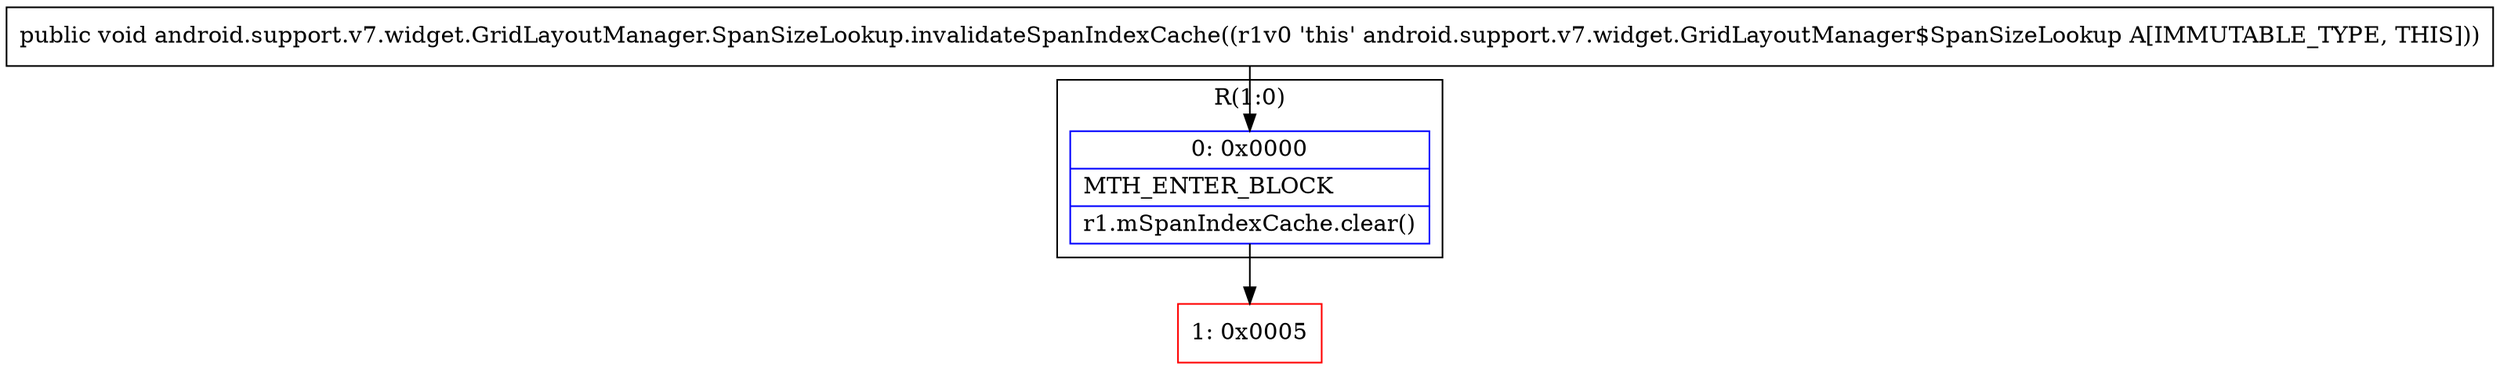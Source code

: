 digraph "CFG forandroid.support.v7.widget.GridLayoutManager.SpanSizeLookup.invalidateSpanIndexCache()V" {
subgraph cluster_Region_505974372 {
label = "R(1:0)";
node [shape=record,color=blue];
Node_0 [shape=record,label="{0\:\ 0x0000|MTH_ENTER_BLOCK\l|r1.mSpanIndexCache.clear()\l}"];
}
Node_1 [shape=record,color=red,label="{1\:\ 0x0005}"];
MethodNode[shape=record,label="{public void android.support.v7.widget.GridLayoutManager.SpanSizeLookup.invalidateSpanIndexCache((r1v0 'this' android.support.v7.widget.GridLayoutManager$SpanSizeLookup A[IMMUTABLE_TYPE, THIS])) }"];
MethodNode -> Node_0;
Node_0 -> Node_1;
}

